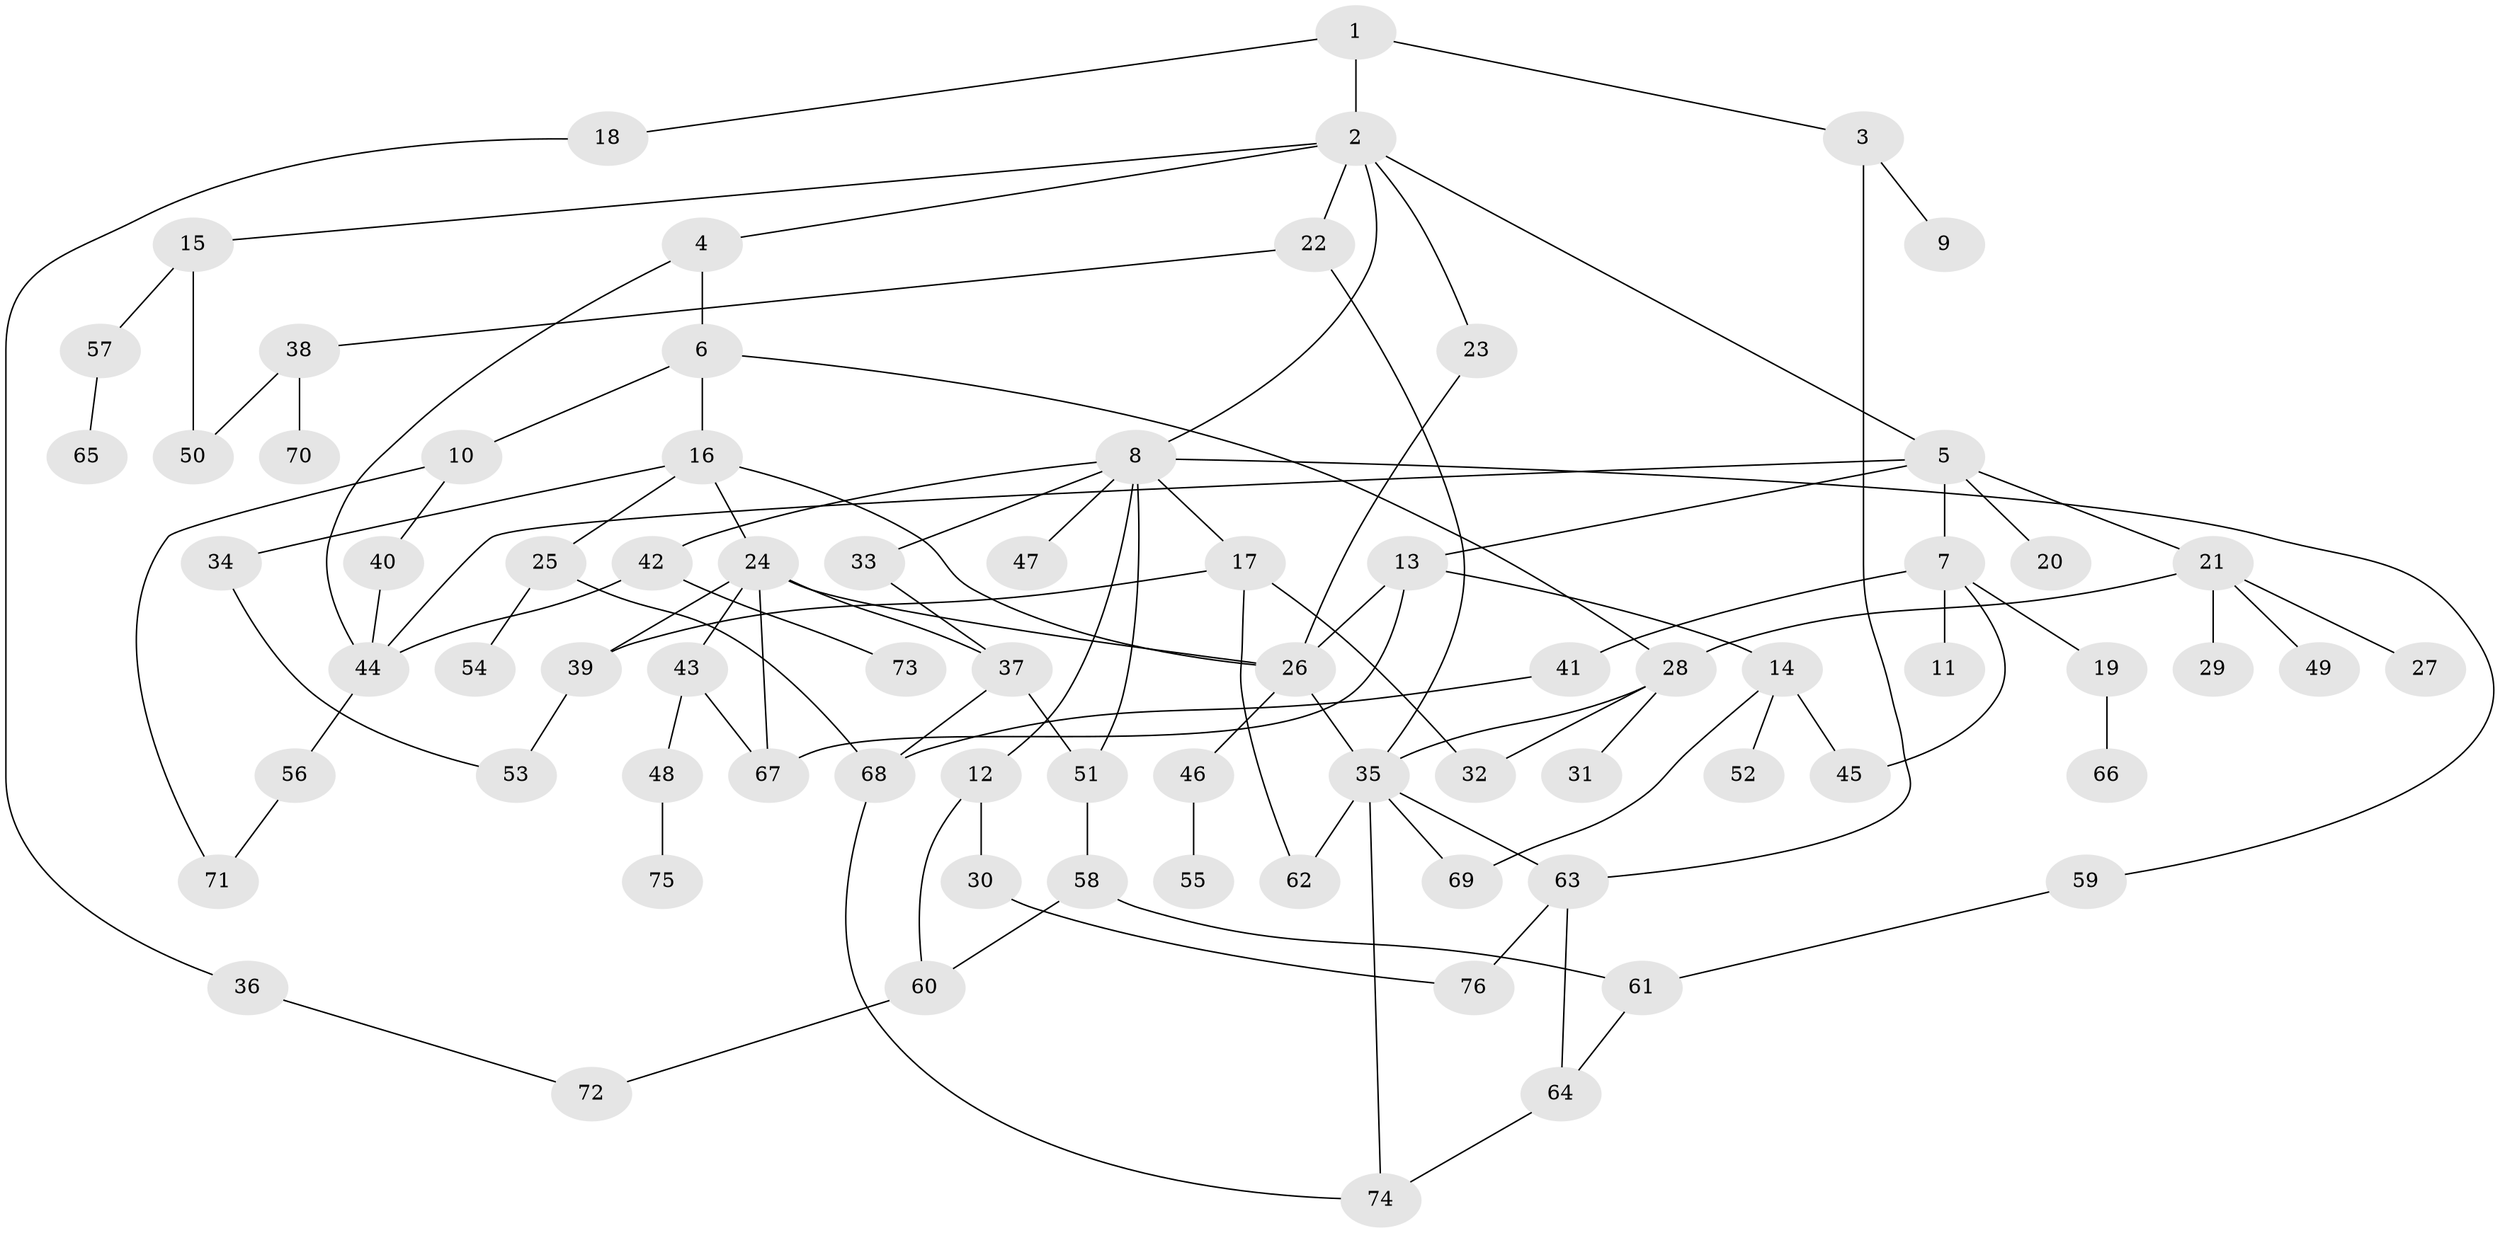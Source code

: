 // coarse degree distribution, {3: 0.10869565217391304, 8: 0.043478260869565216, 2: 0.2391304347826087, 6: 0.021739130434782608, 5: 0.06521739130434782, 4: 0.2608695652173913, 7: 0.043478260869565216, 1: 0.21739130434782608}
// Generated by graph-tools (version 1.1) at 2025/41/03/06/25 10:41:26]
// undirected, 76 vertices, 106 edges
graph export_dot {
graph [start="1"]
  node [color=gray90,style=filled];
  1;
  2;
  3;
  4;
  5;
  6;
  7;
  8;
  9;
  10;
  11;
  12;
  13;
  14;
  15;
  16;
  17;
  18;
  19;
  20;
  21;
  22;
  23;
  24;
  25;
  26;
  27;
  28;
  29;
  30;
  31;
  32;
  33;
  34;
  35;
  36;
  37;
  38;
  39;
  40;
  41;
  42;
  43;
  44;
  45;
  46;
  47;
  48;
  49;
  50;
  51;
  52;
  53;
  54;
  55;
  56;
  57;
  58;
  59;
  60;
  61;
  62;
  63;
  64;
  65;
  66;
  67;
  68;
  69;
  70;
  71;
  72;
  73;
  74;
  75;
  76;
  1 -- 2;
  1 -- 3;
  1 -- 18;
  2 -- 4;
  2 -- 5;
  2 -- 8;
  2 -- 15;
  2 -- 22;
  2 -- 23;
  3 -- 9;
  3 -- 63;
  4 -- 6;
  4 -- 44;
  5 -- 7;
  5 -- 13;
  5 -- 20;
  5 -- 21;
  5 -- 44;
  6 -- 10;
  6 -- 16;
  6 -- 28;
  7 -- 11;
  7 -- 19;
  7 -- 41;
  7 -- 45;
  8 -- 12;
  8 -- 17;
  8 -- 33;
  8 -- 42;
  8 -- 47;
  8 -- 59;
  8 -- 51;
  10 -- 40;
  10 -- 71;
  12 -- 30;
  12 -- 60;
  13 -- 14;
  13 -- 26;
  13 -- 67;
  14 -- 52;
  14 -- 69;
  14 -- 45;
  15 -- 50;
  15 -- 57;
  16 -- 24;
  16 -- 25;
  16 -- 34;
  16 -- 26;
  17 -- 39;
  17 -- 32;
  17 -- 62;
  18 -- 36;
  19 -- 66;
  21 -- 27;
  21 -- 28;
  21 -- 29;
  21 -- 49;
  22 -- 38;
  22 -- 35;
  23 -- 26;
  24 -- 37;
  24 -- 39;
  24 -- 43;
  24 -- 67;
  24 -- 26;
  25 -- 54;
  25 -- 68;
  26 -- 46;
  26 -- 35;
  28 -- 31;
  28 -- 32;
  28 -- 35;
  30 -- 76;
  33 -- 37;
  34 -- 53;
  35 -- 62;
  35 -- 63;
  35 -- 74;
  35 -- 69;
  36 -- 72;
  37 -- 51;
  37 -- 68;
  38 -- 70;
  38 -- 50;
  39 -- 53;
  40 -- 44;
  41 -- 68;
  42 -- 73;
  42 -- 44;
  43 -- 48;
  43 -- 67;
  44 -- 56;
  46 -- 55;
  48 -- 75;
  51 -- 58;
  56 -- 71;
  57 -- 65;
  58 -- 61;
  58 -- 60;
  59 -- 61;
  60 -- 72;
  61 -- 64;
  63 -- 64;
  63 -- 76;
  64 -- 74;
  68 -- 74;
}
